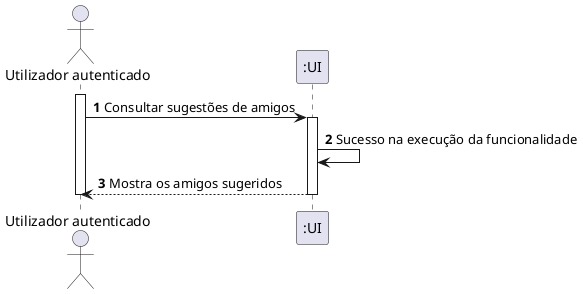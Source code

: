 @startuml
autonumber
'hide footbox

actor "Utilizador autenticado" as u

activate u
u->":UI": Consultar sugestões de amigos
activate ":UI"
":UI"->":UI": Sucesso na execução da funcionalidade
":UI"-->u: Mostra os amigos sugeridos
deactivate ":UI"
deactivate u
@enduml
